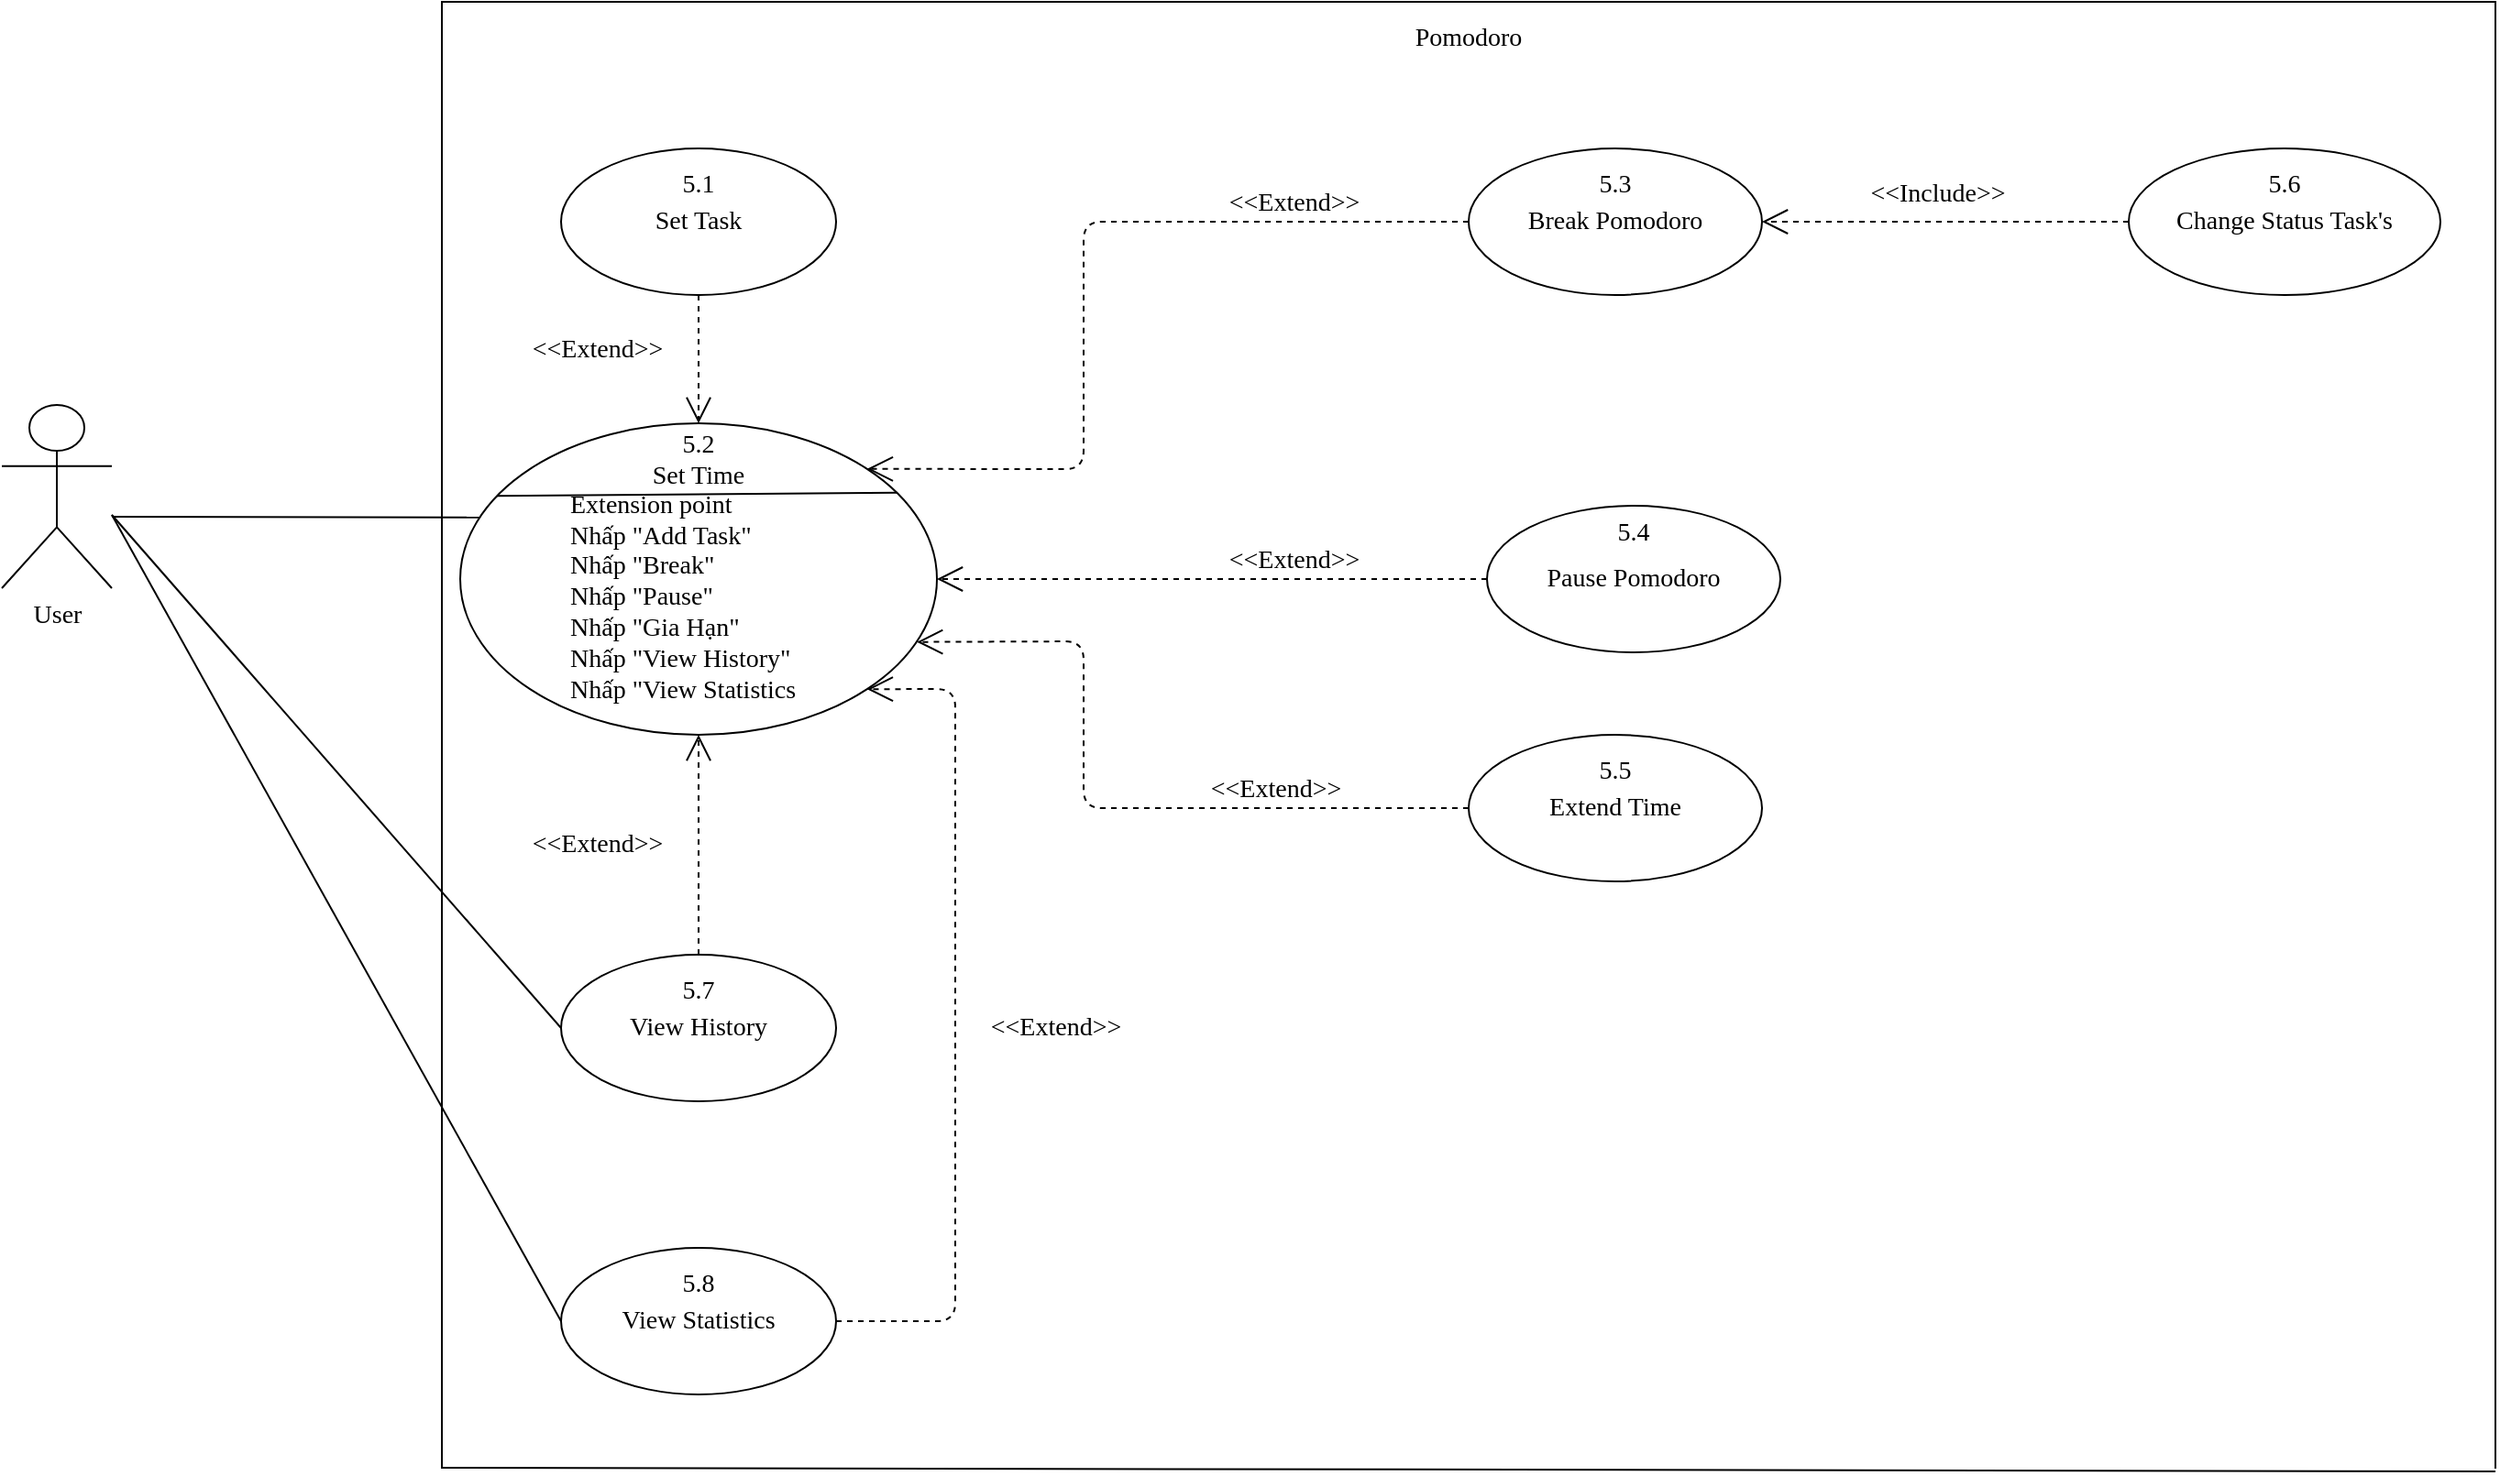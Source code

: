 <mxfile version="13.10.4" type="device"><diagram id="thQ3UqEBKBGqyH54CO0M" name="Page-1"><mxGraphModel dx="970" dy="1674" grid="1" gridSize="10" guides="1" tooltips="1" connect="1" arrows="1" fold="1" page="1" pageScale="1" pageWidth="827" pageHeight="1169" math="0" shadow="0"><root><mxCell id="0"/><mxCell id="1" parent="0"/><mxCell id="d_nKR5d3I00u4BnwKRxl-15" style="endArrow=none;html=1;fontSize=14;fontFamily=Verdana;entryX=0.04;entryY=0.302;entryDx=0;entryDy=0;entryPerimeter=0;" parent="1" target="d_nKR5d3I00u4BnwKRxl-7" edge="1"><mxGeometry relative="1" as="geometry"><mxPoint x="300" y="241" as="sourcePoint"/></mxGeometry></mxCell><mxCell id="d_nKR5d3I00u4BnwKRxl-16" style="endArrow=none;html=1;fontSize=14;fontFamily=Verdana;entryX=0;entryY=0.5;entryDx=0;entryDy=0;" parent="1" target="d_nKR5d3I00u4BnwKRxl-14" edge="1"><mxGeometry relative="1" as="geometry"><mxPoint x="300" y="240" as="sourcePoint"/><Array as="points"/></mxGeometry></mxCell><mxCell id="d_nKR5d3I00u4BnwKRxl-17" style="endArrow=none;html=1;fontSize=14;fontFamily=Verdana;entryX=0;entryY=0.5;entryDx=0;entryDy=0;" parent="1" target="d_nKR5d3I00u4BnwKRxl-13" edge="1"><mxGeometry relative="1" as="geometry"><mxPoint x="300" y="240" as="sourcePoint"/><Array as="points"/></mxGeometry></mxCell><mxCell id="d_nKR5d3I00u4BnwKRxl-3" value="User" style="shape=umlActor;verticalLabelPosition=bottom;verticalAlign=top;html=1;outlineConnect=0;fontSize=14;fontFamily=Verdana;" parent="1" vertex="1"><mxGeometry x="240" y="180" width="60" height="100" as="geometry"/></mxCell><mxCell id="d_nKR5d3I00u4BnwKRxl-7" value="" style="ellipse;whiteSpace=wrap;html=1;fontSize=14;fontFamily=Verdana;" parent="1" vertex="1"><mxGeometry x="490" y="190" width="260" height="170" as="geometry"/></mxCell><mxCell id="d_nKR5d3I00u4BnwKRxl-21" style="endArrow=open;endSize=12;dashed=1;html=1;fontFamily=Verdana;fontSize=14;entryX=1;entryY=0.5;entryDx=0;entryDy=0;exitX=0;exitY=0.5;exitDx=0;exitDy=0;" parent="1" source="d_nKR5d3I00u4BnwKRxl-8" target="d_nKR5d3I00u4BnwKRxl-7" edge="1"><mxGeometry relative="1" as="geometry"><mxPoint x="878" y="230" as="sourcePoint"/><Array as="points"><mxPoint x="940" y="275"/></Array></mxGeometry></mxCell><mxCell id="d_nKR5d3I00u4BnwKRxl-8" value="Pause Pomodoro" style="ellipse;whiteSpace=wrap;html=1;fontSize=14;fontFamily=Verdana;" parent="1" vertex="1"><mxGeometry x="1050" y="235" width="160" height="80" as="geometry"/></mxCell><mxCell id="d_nKR5d3I00u4BnwKRxl-9" value="Set Task" style="ellipse;whiteSpace=wrap;html=1;fontSize=14;fontFamily=Verdana;" parent="1" vertex="1"><mxGeometry x="545" y="40" width="150" height="80" as="geometry"/></mxCell><mxCell id="d_nKR5d3I00u4BnwKRxl-26" style="endArrow=open;endSize=12;dashed=1;html=1;fontFamily=Verdana;fontSize=14;exitX=0;exitY=0.5;exitDx=0;exitDy=0;entryX=1;entryY=0.5;entryDx=0;entryDy=0;" parent="1" source="d_nKR5d3I00u4BnwKRxl-10" target="d_nKR5d3I00u4BnwKRxl-11" edge="1"><mxGeometry relative="1" as="geometry"/></mxCell><mxCell id="d_nKR5d3I00u4BnwKRxl-10" value="Change Status Task's" style="ellipse;whiteSpace=wrap;html=1;fontSize=14;fontFamily=Verdana;" parent="1" vertex="1"><mxGeometry x="1400" y="40" width="170" height="80" as="geometry"/></mxCell><mxCell id="d_nKR5d3I00u4BnwKRxl-25" style="endArrow=open;endSize=12;dashed=1;html=1;fontFamily=Verdana;fontSize=14;exitX=0;exitY=0.5;exitDx=0;exitDy=0;entryX=1;entryY=0;entryDx=0;entryDy=0;" parent="1" source="d_nKR5d3I00u4BnwKRxl-11" target="d_nKR5d3I00u4BnwKRxl-7" edge="1"><mxGeometry relative="1" as="geometry"><Array as="points"><mxPoint x="830" y="80"/><mxPoint x="830" y="215"/></Array></mxGeometry></mxCell><mxCell id="d_nKR5d3I00u4BnwKRxl-11" value="Break Pomodoro" style="ellipse;whiteSpace=wrap;html=1;fontSize=14;fontFamily=Verdana;" parent="1" vertex="1"><mxGeometry x="1040" y="40" width="160" height="80" as="geometry"/></mxCell><mxCell id="d_nKR5d3I00u4BnwKRxl-22" style="endArrow=open;endSize=12;dashed=1;html=1;fontFamily=Verdana;fontSize=14;exitX=0;exitY=0.5;exitDx=0;exitDy=0;entryX=0.958;entryY=0.702;entryDx=0;entryDy=0;entryPerimeter=0;" parent="1" source="d_nKR5d3I00u4BnwKRxl-12" target="d_nKR5d3I00u4BnwKRxl-7" edge="1"><mxGeometry relative="1" as="geometry"><Array as="points"><mxPoint x="830" y="400"/><mxPoint x="830" y="309"/></Array></mxGeometry></mxCell><mxCell id="d_nKR5d3I00u4BnwKRxl-12" value="Extend Time" style="ellipse;whiteSpace=wrap;html=1;fontSize=14;fontFamily=Verdana;" parent="1" vertex="1"><mxGeometry x="1040" y="360" width="160" height="80" as="geometry"/></mxCell><mxCell id="d_nKR5d3I00u4BnwKRxl-24" style="endArrow=open;endSize=12;dashed=1;html=1;fontFamily=Verdana;fontSize=14;entryX=1;entryY=1;entryDx=0;entryDy=0;exitX=1;exitY=0.5;exitDx=0;exitDy=0;" parent="1" source="d_nKR5d3I00u4BnwKRxl-13" target="d_nKR5d3I00u4BnwKRxl-7" edge="1"><mxGeometry relative="1" as="geometry"><mxPoint x="709" y="260" as="targetPoint"/><Array as="points"><mxPoint x="760" y="680"/><mxPoint x="760" y="335"/></Array></mxGeometry></mxCell><mxCell id="d_nKR5d3I00u4BnwKRxl-13" value="View Statistics" style="ellipse;whiteSpace=wrap;html=1;fontSize=14;fontFamily=Verdana;" parent="1" vertex="1"><mxGeometry x="545" y="640" width="150" height="80" as="geometry"/></mxCell><mxCell id="d_nKR5d3I00u4BnwKRxl-23" style="endArrow=open;endSize=12;dashed=1;html=1;fontFamily=Verdana;fontSize=14;entryX=0.5;entryY=1;entryDx=0;entryDy=0;exitX=0.5;exitY=0;exitDx=0;exitDy=0;" parent="1" source="d_nKR5d3I00u4BnwKRxl-14" target="d_nKR5d3I00u4BnwKRxl-7" edge="1"><mxGeometry relative="1" as="geometry"><mxPoint x="360" y="570" as="sourcePoint"/><mxPoint x="360" y="500" as="targetPoint"/><Array as="points"><mxPoint x="620" y="410"/></Array></mxGeometry></mxCell><mxCell id="d_nKR5d3I00u4BnwKRxl-14" value="View History" style="ellipse;whiteSpace=wrap;html=1;fontSize=14;fontFamily=Verdana;" parent="1" vertex="1"><mxGeometry x="545" y="480" width="150" height="80" as="geometry"/></mxCell><mxCell id="d_nKR5d3I00u4BnwKRxl-20" value="" style="endArrow=open;endSize=12;dashed=1;html=1;fontFamily=Verdana;fontSize=14;exitX=0.5;exitY=1;exitDx=0;exitDy=0;entryX=0.5;entryY=0;entryDx=0;entryDy=0;" parent="1" source="d_nKR5d3I00u4BnwKRxl-9" target="d_nKR5d3I00u4BnwKRxl-7" edge="1"><mxGeometry x="1" y="658" width="160" relative="1" as="geometry"><mxPoint x="720" y="210" as="sourcePoint"/><mxPoint x="670" y="140" as="targetPoint"/><mxPoint x="-188" y="460" as="offset"/></mxGeometry></mxCell><mxCell id="d_nKR5d3I00u4BnwKRxl-29" value="&amp;lt;&amp;lt;Extend&amp;gt;&amp;gt;" style="text;html=1;strokeColor=none;fillColor=none;align=center;verticalAlign=middle;whiteSpace=wrap;rounded=0;fontFamily=Verdana;fontSize=14;" parent="1" vertex="1"><mxGeometry x="510" y="140" width="110" height="20" as="geometry"/></mxCell><mxCell id="d_nKR5d3I00u4BnwKRxl-31" value="&amp;lt;&amp;lt;Extend&amp;gt;&amp;gt;" style="text;html=1;strokeColor=none;fillColor=none;align=center;verticalAlign=middle;whiteSpace=wrap;rounded=0;fontFamily=Verdana;fontSize=14;" parent="1" vertex="1"><mxGeometry x="510" y="410" width="110" height="20" as="geometry"/></mxCell><mxCell id="d_nKR5d3I00u4BnwKRxl-32" value="&amp;lt;&amp;lt;Extend&amp;gt;&amp;gt;" style="text;html=1;strokeColor=none;fillColor=none;align=center;verticalAlign=middle;whiteSpace=wrap;rounded=0;fontFamily=Verdana;fontSize=14;" parent="1" vertex="1"><mxGeometry x="890" y="60" width="110" height="20" as="geometry"/></mxCell><mxCell id="d_nKR5d3I00u4BnwKRxl-33" value="&amp;lt;&amp;lt;Extend&amp;gt;&amp;gt;" style="text;html=1;strokeColor=none;fillColor=none;align=center;verticalAlign=middle;whiteSpace=wrap;rounded=0;fontFamily=Verdana;fontSize=14;" parent="1" vertex="1"><mxGeometry x="890" y="250" width="110" height="30" as="geometry"/></mxCell><mxCell id="d_nKR5d3I00u4BnwKRxl-34" value="&amp;lt;&amp;lt;Extend&amp;gt;&amp;gt;" style="text;html=1;strokeColor=none;fillColor=none;align=center;verticalAlign=middle;whiteSpace=wrap;rounded=0;fontFamily=Verdana;fontSize=14;" parent="1" vertex="1"><mxGeometry x="880" y="380" width="110" height="20" as="geometry"/></mxCell><mxCell id="d_nKR5d3I00u4BnwKRxl-35" value="&amp;lt;&amp;lt;Extend&amp;gt;&amp;gt;" style="text;html=1;strokeColor=none;fillColor=none;align=center;verticalAlign=middle;whiteSpace=wrap;rounded=0;fontFamily=Verdana;fontSize=14;" parent="1" vertex="1"><mxGeometry x="760" y="510" width="110" height="20" as="geometry"/></mxCell><mxCell id="d_nKR5d3I00u4BnwKRxl-36" value="&amp;lt;&amp;lt;Include&amp;gt;&amp;gt;" style="text;html=1;strokeColor=none;fillColor=none;align=center;verticalAlign=middle;whiteSpace=wrap;rounded=0;fontFamily=Verdana;fontSize=14;" parent="1" vertex="1"><mxGeometry x="1240.5" y="50" width="110" height="30" as="geometry"/></mxCell><mxCell id="d_nKR5d3I00u4BnwKRxl-38" value="5.2&lt;br&gt;Set Time" style="text;html=1;strokeColor=none;fillColor=none;align=center;verticalAlign=middle;whiteSpace=wrap;rounded=0;fontFamily=Verdana;fontSize=14;" parent="1" vertex="1"><mxGeometry x="585" y="190" width="70" height="40" as="geometry"/></mxCell><mxCell id="d_nKR5d3I00u4BnwKRxl-39" value="Extension point&lt;br&gt;Nhấp &quot;Add Task&quot;&lt;br&gt;Nhấp &quot;Break&quot;&lt;br&gt;Nhấp &quot;Pause&quot;&lt;br&gt;Nhấp &quot;Gia Hạn&quot;&lt;br&gt;Nhấp &quot;View History&quot;&lt;br&gt;Nhấp &quot;View Statistics" style="text;html=1;strokeColor=none;fillColor=none;align=left;verticalAlign=middle;whiteSpace=wrap;rounded=0;fontFamily=Verdana;fontSize=14;" parent="1" vertex="1"><mxGeometry x="547.5" y="230" width="175" height="110" as="geometry"/></mxCell><mxCell id="d_nKR5d3I00u4BnwKRxl-42" value="" style="endArrow=none;html=1;fontFamily=Verdana;fontSize=14;entryX=0.916;entryY=0.223;entryDx=0;entryDy=0;entryPerimeter=0;" parent="1" target="d_nKR5d3I00u4BnwKRxl-7" edge="1"><mxGeometry width="50" height="50" relative="1" as="geometry"><mxPoint x="510" y="229.58" as="sourcePoint"/><mxPoint x="670" y="229.58" as="targetPoint"/></mxGeometry></mxCell><mxCell id="S0wxWv4q_VMX6FkjtOXj-6" value="" style="shape=partialRectangle;whiteSpace=wrap;html=1;top=0;bottom=0;fillColor=none;" parent="1" vertex="1"><mxGeometry x="480" y="-40" width="1120" height="800" as="geometry"/></mxCell><mxCell id="S0wxWv4q_VMX6FkjtOXj-8" value="" style="endArrow=none;html=1;exitX=0;exitY=0;exitDx=0;exitDy=0;entryX=1;entryY=0;entryDx=0;entryDy=0;" parent="1" source="S0wxWv4q_VMX6FkjtOXj-6" target="S0wxWv4q_VMX6FkjtOXj-6" edge="1"><mxGeometry width="50" height="50" relative="1" as="geometry"><mxPoint x="760" y="60" as="sourcePoint"/><mxPoint x="1600" y="2" as="targetPoint"/></mxGeometry></mxCell><mxCell id="S0wxWv4q_VMX6FkjtOXj-9" value="" style="endArrow=none;html=1;exitX=0;exitY=0;exitDx=0;exitDy=0;" parent="1" edge="1"><mxGeometry width="50" height="50" relative="1" as="geometry"><mxPoint x="480" y="760" as="sourcePoint"/><mxPoint x="1600" y="762" as="targetPoint"/></mxGeometry></mxCell><mxCell id="S0wxWv4q_VMX6FkjtOXj-10" value="Pomodoro" style="text;html=1;strokeColor=none;fillColor=none;align=center;verticalAlign=middle;whiteSpace=wrap;rounded=0;fontFamily=Verdana;fontSize=14;" parent="1" vertex="1"><mxGeometry x="975" y="-40" width="130" height="40" as="geometry"/></mxCell><mxCell id="o61_mdDiw6afDGOHOMAu-1" value="&lt;font face=&quot;Verdana&quot; style=&quot;font-size: 14px&quot;&gt;5.1&lt;/font&gt;" style="text;html=1;strokeColor=none;fillColor=none;align=center;verticalAlign=middle;whiteSpace=wrap;rounded=0;" parent="1" vertex="1"><mxGeometry x="600" y="50" width="40" height="20" as="geometry"/></mxCell><mxCell id="o61_mdDiw6afDGOHOMAu-2" value="&lt;font face=&quot;Verdana&quot; style=&quot;font-size: 14px&quot;&gt;5.3&lt;/font&gt;" style="text;html=1;strokeColor=none;fillColor=none;align=center;verticalAlign=middle;whiteSpace=wrap;rounded=0;" parent="1" vertex="1"><mxGeometry x="1100" y="50" width="40" height="20" as="geometry"/></mxCell><mxCell id="o61_mdDiw6afDGOHOMAu-3" value="&lt;font face=&quot;Verdana&quot; style=&quot;font-size: 14px&quot;&gt;5.4&lt;/font&gt;" style="text;html=1;strokeColor=none;fillColor=none;align=center;verticalAlign=middle;whiteSpace=wrap;rounded=0;" parent="1" vertex="1"><mxGeometry x="1110" y="240" width="40" height="20" as="geometry"/></mxCell><mxCell id="o61_mdDiw6afDGOHOMAu-4" value="&lt;font face=&quot;Verdana&quot; style=&quot;font-size: 14px&quot;&gt;5.5&lt;/font&gt;" style="text;html=1;strokeColor=none;fillColor=none;align=center;verticalAlign=middle;whiteSpace=wrap;rounded=0;" parent="1" vertex="1"><mxGeometry x="1100" y="370" width="40" height="20" as="geometry"/></mxCell><mxCell id="o61_mdDiw6afDGOHOMAu-5" value="&lt;font face=&quot;Verdana&quot; style=&quot;font-size: 14px&quot;&gt;5.6&lt;/font&gt;" style="text;html=1;strokeColor=none;fillColor=none;align=center;verticalAlign=middle;whiteSpace=wrap;rounded=0;" parent="1" vertex="1"><mxGeometry x="1465" y="50" width="40" height="20" as="geometry"/></mxCell><mxCell id="o61_mdDiw6afDGOHOMAu-6" value="&lt;font face=&quot;Verdana&quot; style=&quot;font-size: 14px&quot;&gt;5.7&lt;/font&gt;" style="text;html=1;strokeColor=none;fillColor=none;align=center;verticalAlign=middle;whiteSpace=wrap;rounded=0;" parent="1" vertex="1"><mxGeometry x="600" y="490" width="40" height="20" as="geometry"/></mxCell><mxCell id="o61_mdDiw6afDGOHOMAu-7" value="&lt;font face=&quot;Verdana&quot; style=&quot;font-size: 14px&quot;&gt;5.8&lt;/font&gt;" style="text;html=1;strokeColor=none;fillColor=none;align=center;verticalAlign=middle;whiteSpace=wrap;rounded=0;" parent="1" vertex="1"><mxGeometry x="600" y="650" width="40" height="20" as="geometry"/></mxCell></root></mxGraphModel></diagram></mxfile>